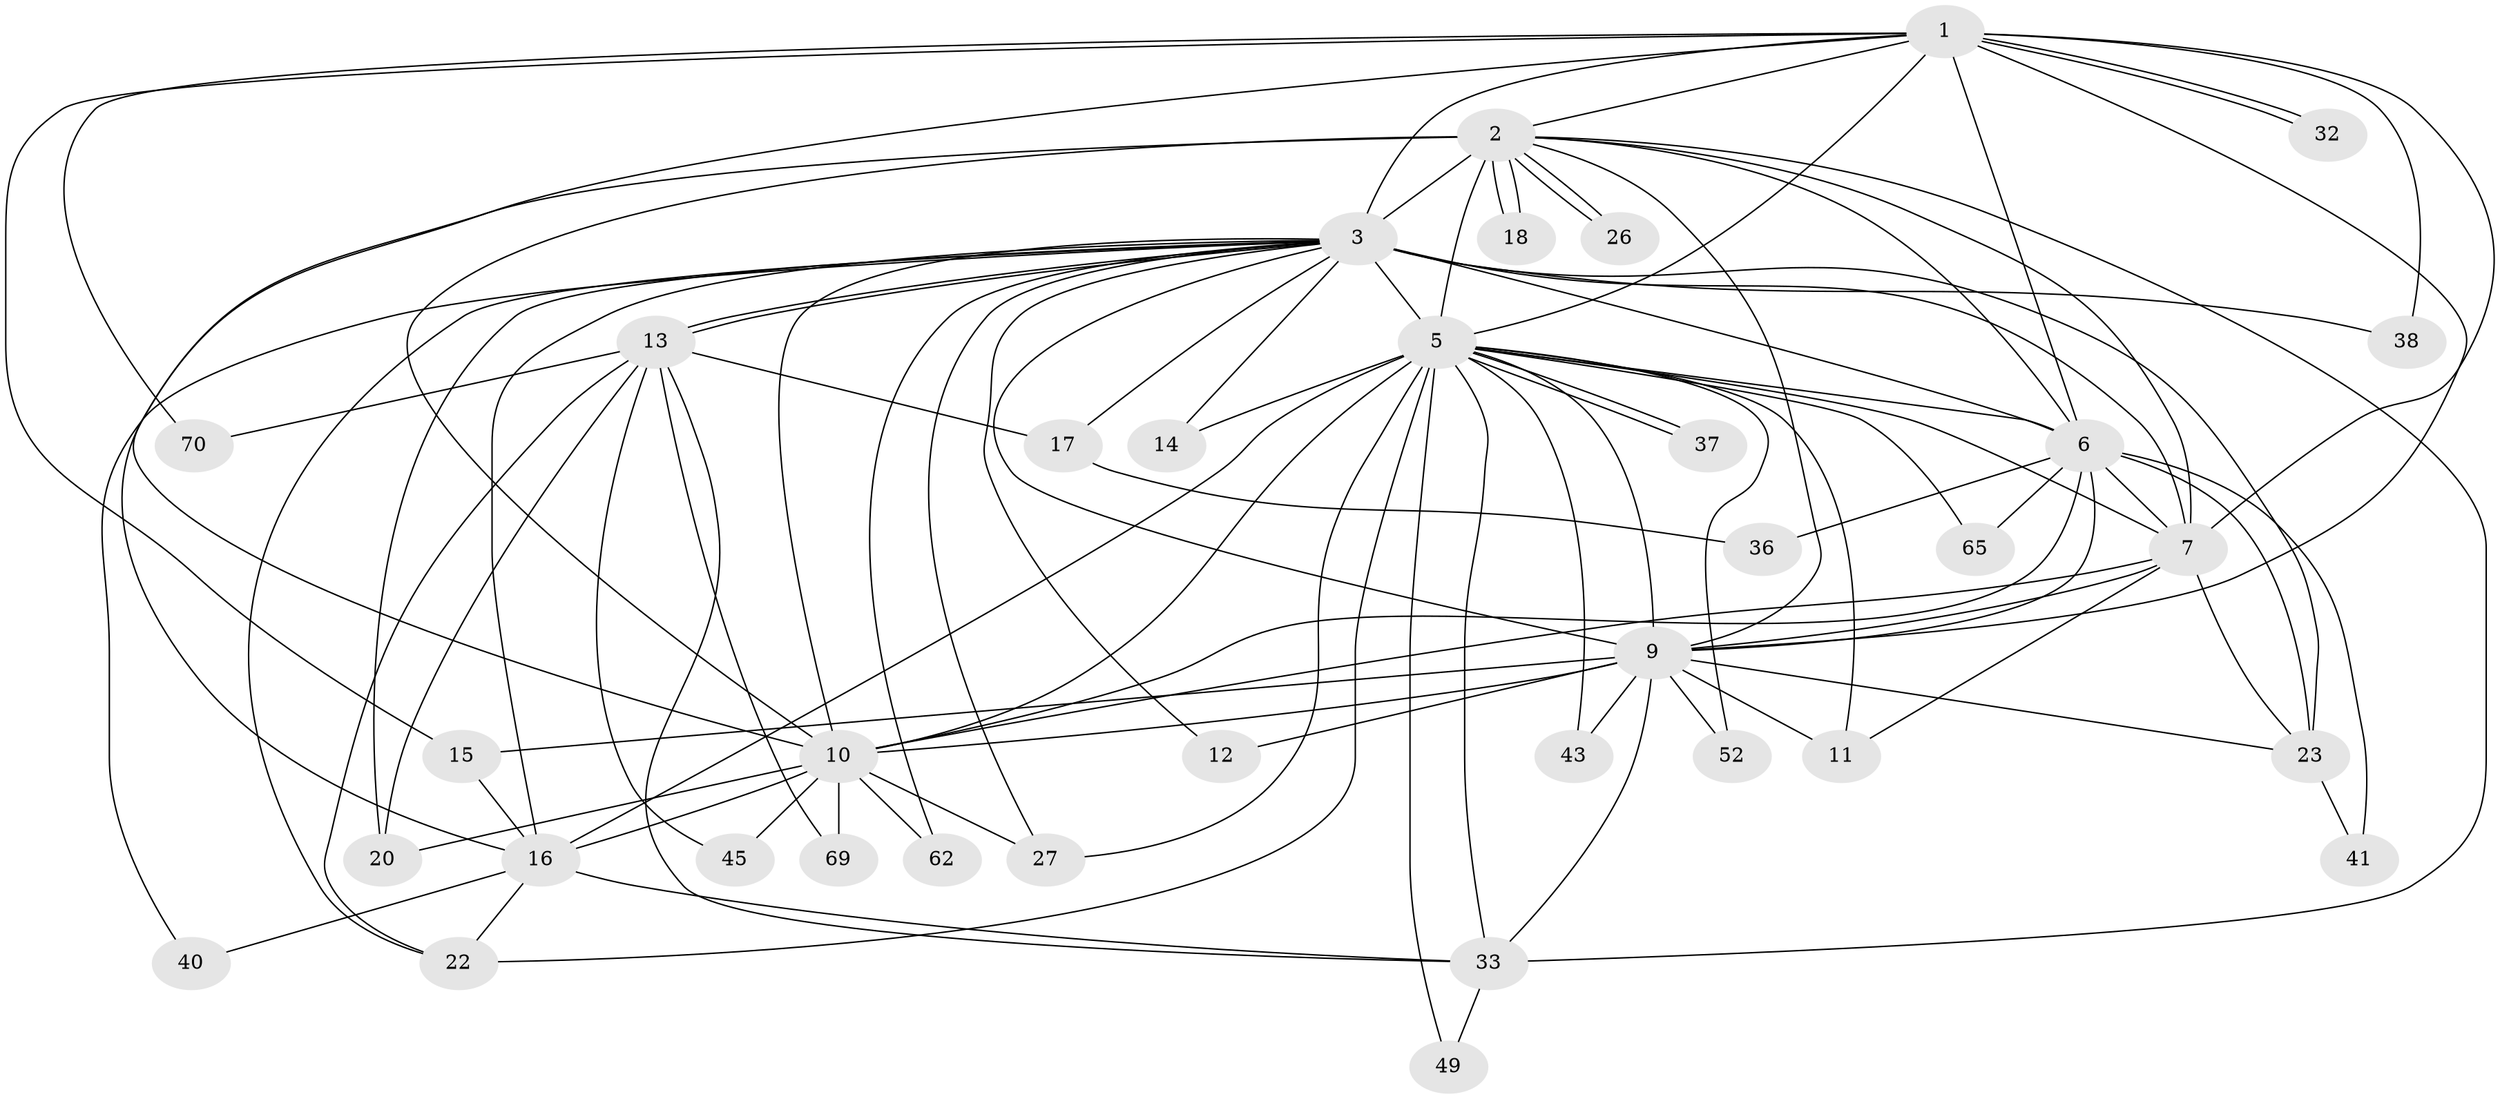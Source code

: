 // original degree distribution, {15: 0.013888888888888888, 18: 0.013888888888888888, 16: 0.027777777777777776, 17: 0.013888888888888888, 27: 0.013888888888888888, 14: 0.013888888888888888, 13: 0.013888888888888888, 20: 0.013888888888888888, 19: 0.013888888888888888, 3: 0.1388888888888889, 9: 0.027777777777777776, 2: 0.6111111111111112, 5: 0.041666666666666664, 4: 0.041666666666666664}
// Generated by graph-tools (version 1.1) at 2025/13/03/09/25 04:13:54]
// undirected, 36 vertices, 97 edges
graph export_dot {
graph [start="1"]
  node [color=gray90,style=filled];
  1;
  2 [super="+21+54+63"];
  3 [super="+4+29+8+25+42"];
  5;
  6 [super="+19"];
  7 [super="+39+35+34"];
  9;
  10 [super="+46"];
  11;
  12 [super="+68"];
  13;
  14;
  15;
  16 [super="+24"];
  17;
  18;
  20 [super="+44"];
  22 [super="+31"];
  23 [super="+58+61"];
  26;
  27 [super="+56+28"];
  32;
  33 [super="+67+48+51"];
  36;
  37;
  38;
  40;
  41;
  43;
  45;
  49;
  52;
  62;
  65;
  69;
  70;
  1 -- 2;
  1 -- 3 [weight=3];
  1 -- 5;
  1 -- 6 [weight=2];
  1 -- 7;
  1 -- 9;
  1 -- 10;
  1 -- 15;
  1 -- 32;
  1 -- 32;
  1 -- 38;
  1 -- 70;
  2 -- 3 [weight=4];
  2 -- 5;
  2 -- 6;
  2 -- 7;
  2 -- 9;
  2 -- 10 [weight=3];
  2 -- 18;
  2 -- 18;
  2 -- 26;
  2 -- 26;
  2 -- 33;
  2 -- 16;
  3 -- 5 [weight=7];
  3 -- 6 [weight=3];
  3 -- 7 [weight=3];
  3 -- 9 [weight=3];
  3 -- 10 [weight=3];
  3 -- 13;
  3 -- 13;
  3 -- 14;
  3 -- 16 [weight=3];
  3 -- 40;
  3 -- 12;
  3 -- 23 [weight=2];
  3 -- 27 [weight=2];
  3 -- 38;
  3 -- 17;
  3 -- 22;
  3 -- 62;
  3 -- 20;
  5 -- 6;
  5 -- 7 [weight=2];
  5 -- 9;
  5 -- 10 [weight=2];
  5 -- 11;
  5 -- 14;
  5 -- 33;
  5 -- 37;
  5 -- 37;
  5 -- 43;
  5 -- 49;
  5 -- 52;
  5 -- 65;
  5 -- 22;
  5 -- 16;
  5 -- 27;
  6 -- 7;
  6 -- 9;
  6 -- 10;
  6 -- 36;
  6 -- 41;
  6 -- 65;
  6 -- 23;
  7 -- 9 [weight=2];
  7 -- 10;
  7 -- 23;
  7 -- 11;
  9 -- 10 [weight=2];
  9 -- 11;
  9 -- 12 [weight=2];
  9 -- 15;
  9 -- 23;
  9 -- 33 [weight=2];
  9 -- 43;
  9 -- 52;
  10 -- 20;
  10 -- 27;
  10 -- 45;
  10 -- 62;
  10 -- 69;
  10 -- 16 [weight=2];
  13 -- 17;
  13 -- 20;
  13 -- 22;
  13 -- 45;
  13 -- 69;
  13 -- 70;
  13 -- 33;
  15 -- 16;
  16 -- 40;
  16 -- 22;
  16 -- 33;
  17 -- 36;
  23 -- 41;
  33 -- 49;
}
